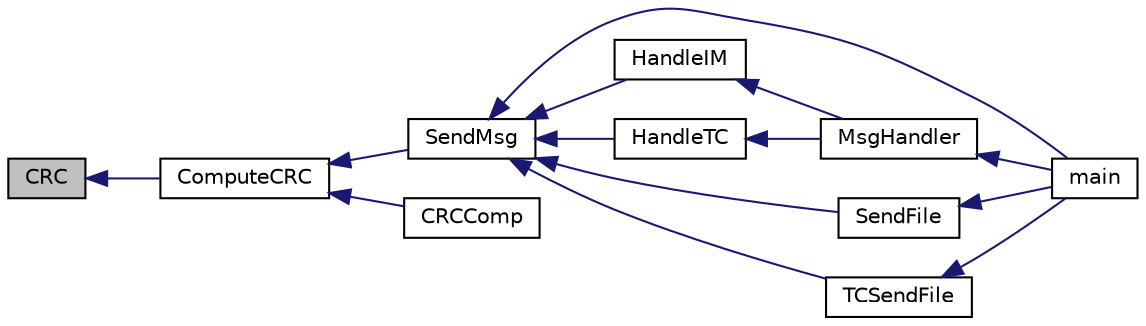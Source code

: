 digraph "CRC"
{
 // INTERACTIVE_SVG=YES
  edge [fontname="Helvetica",fontsize="10",labelfontname="Helvetica",labelfontsize="10"];
  node [fontname="Helvetica",fontsize="10",shape=record];
  rankdir="LR";
  Node22 [label="CRC",height=0.2,width=0.4,color="black", fillcolor="grey75", style="filled", fontcolor="black"];
  Node22 -> Node23 [dir="back",color="midnightblue",fontsize="10",style="solid",fontname="Helvetica"];
  Node23 [label="ComputeCRC",height=0.2,width=0.4,color="black", fillcolor="white", style="filled",URL="$zephyr_8h.html#aa7865b0822633a51bd794f1922f39711"];
  Node23 -> Node24 [dir="back",color="midnightblue",fontsize="10",style="solid",fontname="Helvetica"];
  Node24 [label="SendMsg",height=0.2,width=0.4,color="black", fillcolor="white", style="filled",URL="$zephyr_8h.html#a6e021f179fc712de402af1043ca1a9ef"];
  Node24 -> Node25 [dir="back",color="midnightblue",fontsize="10",style="solid",fontname="Helvetica"];
  Node25 [label="main",height=0.2,width=0.4,color="black", fillcolor="white", style="filled",URL="$zephyr_8c.html#a0ddf1224851353fc92bfbff6f499fa97"];
  Node24 -> Node26 [dir="back",color="midnightblue",fontsize="10",style="solid",fontname="Helvetica"];
  Node26 [label="HandleIM",height=0.2,width=0.4,color="black", fillcolor="white", style="filled",URL="$zephyr_8h.html#ac8252c63f3bdc239fbdf6fbd93d40c76"];
  Node26 -> Node27 [dir="back",color="midnightblue",fontsize="10",style="solid",fontname="Helvetica"];
  Node27 [label="MsgHandler",height=0.2,width=0.4,color="black", fillcolor="white", style="filled",URL="$zephyr_8h.html#a4420395a38828d6be4aae8646268d258"];
  Node27 -> Node25 [dir="back",color="midnightblue",fontsize="10",style="solid",fontname="Helvetica"];
  Node24 -> Node28 [dir="back",color="midnightblue",fontsize="10",style="solid",fontname="Helvetica"];
  Node28 [label="HandleTC",height=0.2,width=0.4,color="black", fillcolor="white", style="filled",URL="$zephyr_8h.html#a24fd4d56749147dbdfbb5817276010a8"];
  Node28 -> Node27 [dir="back",color="midnightblue",fontsize="10",style="solid",fontname="Helvetica"];
  Node24 -> Node29 [dir="back",color="midnightblue",fontsize="10",style="solid",fontname="Helvetica"];
  Node29 [label="SendFile",height=0.2,width=0.4,color="black", fillcolor="white", style="filled",URL="$zephyr_8h.html#a184ae444081beacfe0bd5b712d378b59"];
  Node29 -> Node25 [dir="back",color="midnightblue",fontsize="10",style="solid",fontname="Helvetica"];
  Node24 -> Node30 [dir="back",color="midnightblue",fontsize="10",style="solid",fontname="Helvetica"];
  Node30 [label="TCSendFile",height=0.2,width=0.4,color="black", fillcolor="white", style="filled",URL="$zephyr_8c.html#af672e15ff453fe857ab4ce7de925f34a"];
  Node30 -> Node25 [dir="back",color="midnightblue",fontsize="10",style="solid",fontname="Helvetica"];
  Node23 -> Node31 [dir="back",color="midnightblue",fontsize="10",style="solid",fontname="Helvetica"];
  Node31 [label="CRCComp",height=0.2,width=0.4,color="black", fillcolor="white", style="filled",URL="$zephyr_8h.html#aabe674fb7d630daaebb86607af12308a"];
}
